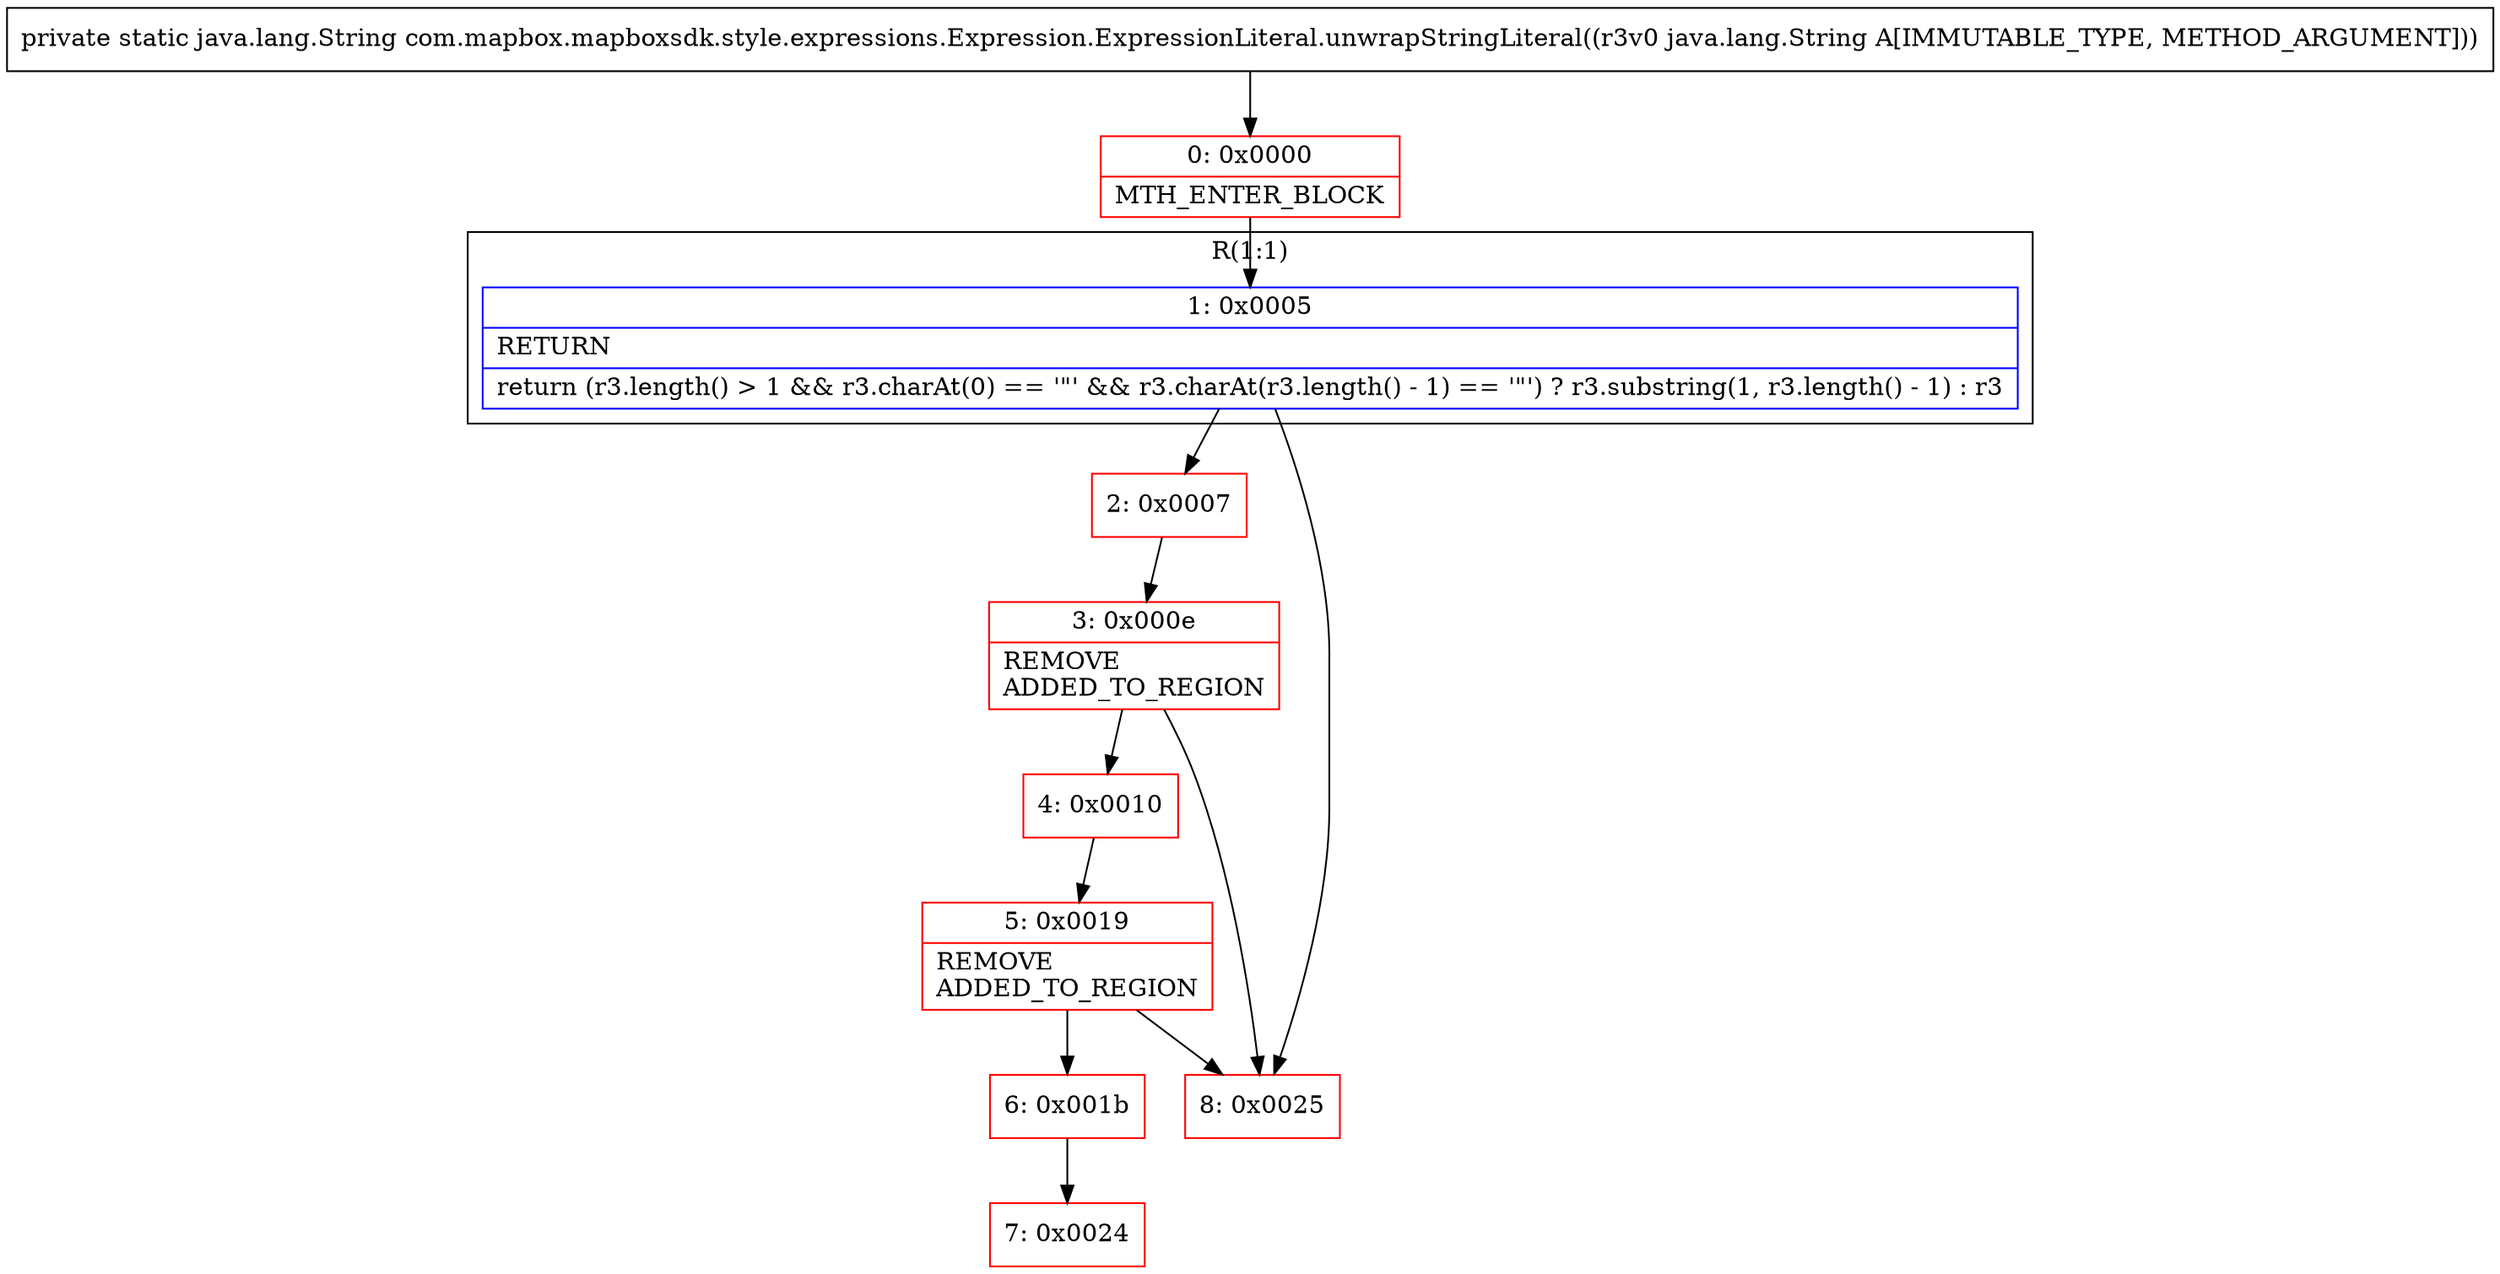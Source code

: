 digraph "CFG forcom.mapbox.mapboxsdk.style.expressions.Expression.ExpressionLiteral.unwrapStringLiteral(Ljava\/lang\/String;)Ljava\/lang\/String;" {
subgraph cluster_Region_1501865027 {
label = "R(1:1)";
node [shape=record,color=blue];
Node_1 [shape=record,label="{1\:\ 0x0005|RETURN\l|return (r3.length() \> 1 && r3.charAt(0) == '\"' && r3.charAt(r3.length() \- 1) == '\"') ? r3.substring(1, r3.length() \- 1) : r3\l}"];
}
Node_0 [shape=record,color=red,label="{0\:\ 0x0000|MTH_ENTER_BLOCK\l}"];
Node_2 [shape=record,color=red,label="{2\:\ 0x0007}"];
Node_3 [shape=record,color=red,label="{3\:\ 0x000e|REMOVE\lADDED_TO_REGION\l}"];
Node_4 [shape=record,color=red,label="{4\:\ 0x0010}"];
Node_5 [shape=record,color=red,label="{5\:\ 0x0019|REMOVE\lADDED_TO_REGION\l}"];
Node_6 [shape=record,color=red,label="{6\:\ 0x001b}"];
Node_7 [shape=record,color=red,label="{7\:\ 0x0024}"];
Node_8 [shape=record,color=red,label="{8\:\ 0x0025}"];
MethodNode[shape=record,label="{private static java.lang.String com.mapbox.mapboxsdk.style.expressions.Expression.ExpressionLiteral.unwrapStringLiteral((r3v0 java.lang.String A[IMMUTABLE_TYPE, METHOD_ARGUMENT])) }"];
MethodNode -> Node_0;
Node_1 -> Node_2;
Node_1 -> Node_8;
Node_0 -> Node_1;
Node_2 -> Node_3;
Node_3 -> Node_4;
Node_3 -> Node_8;
Node_4 -> Node_5;
Node_5 -> Node_6;
Node_5 -> Node_8;
Node_6 -> Node_7;
}

